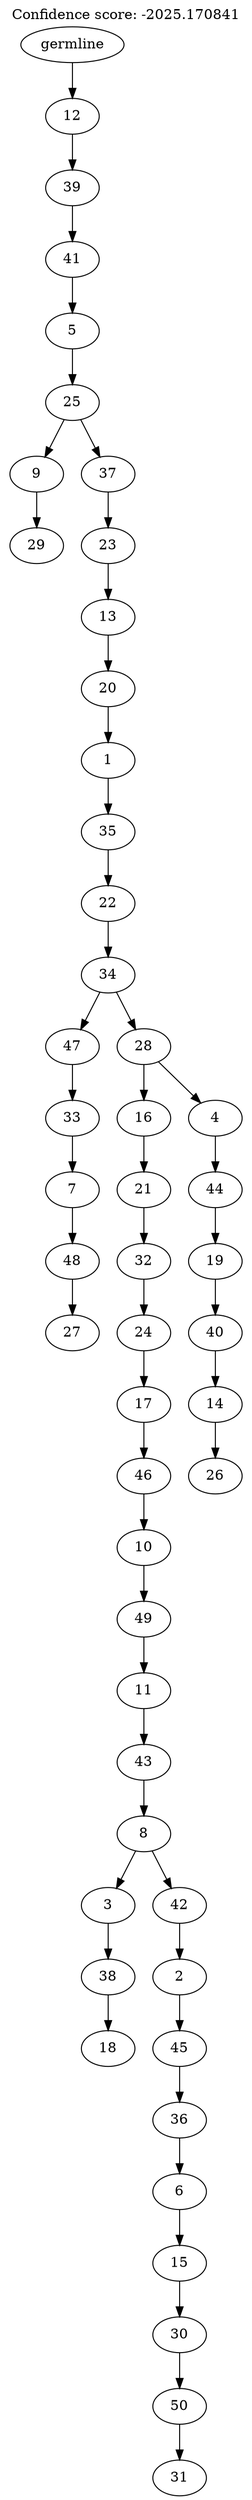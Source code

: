 digraph g {
	"49" -> "50";
	"50" [label="29"];
	"47" -> "48";
	"48" [label="27"];
	"46" -> "47";
	"47" [label="48"];
	"45" -> "46";
	"46" [label="7"];
	"44" -> "45";
	"45" [label="33"];
	"42" -> "43";
	"43" [label="18"];
	"41" -> "42";
	"42" [label="38"];
	"39" -> "40";
	"40" [label="31"];
	"38" -> "39";
	"39" [label="50"];
	"37" -> "38";
	"38" [label="30"];
	"36" -> "37";
	"37" [label="15"];
	"35" -> "36";
	"36" [label="6"];
	"34" -> "35";
	"35" [label="36"];
	"33" -> "34";
	"34" [label="45"];
	"32" -> "33";
	"33" [label="2"];
	"31" -> "32";
	"32" [label="42"];
	"31" -> "41";
	"41" [label="3"];
	"30" -> "31";
	"31" [label="8"];
	"29" -> "30";
	"30" [label="43"];
	"28" -> "29";
	"29" [label="11"];
	"27" -> "28";
	"28" [label="49"];
	"26" -> "27";
	"27" [label="10"];
	"25" -> "26";
	"26" [label="46"];
	"24" -> "25";
	"25" [label="17"];
	"23" -> "24";
	"24" [label="24"];
	"22" -> "23";
	"23" [label="32"];
	"21" -> "22";
	"22" [label="21"];
	"19" -> "20";
	"20" [label="26"];
	"18" -> "19";
	"19" [label="14"];
	"17" -> "18";
	"18" [label="40"];
	"16" -> "17";
	"17" [label="19"];
	"15" -> "16";
	"16" [label="44"];
	"14" -> "15";
	"15" [label="4"];
	"14" -> "21";
	"21" [label="16"];
	"13" -> "14";
	"14" [label="28"];
	"13" -> "44";
	"44" [label="47"];
	"12" -> "13";
	"13" [label="34"];
	"11" -> "12";
	"12" [label="22"];
	"10" -> "11";
	"11" [label="35"];
	"9" -> "10";
	"10" [label="1"];
	"8" -> "9";
	"9" [label="20"];
	"7" -> "8";
	"8" [label="13"];
	"6" -> "7";
	"7" [label="23"];
	"5" -> "6";
	"6" [label="37"];
	"5" -> "49";
	"49" [label="9"];
	"4" -> "5";
	"5" [label="25"];
	"3" -> "4";
	"4" [label="5"];
	"2" -> "3";
	"3" [label="41"];
	"1" -> "2";
	"2" [label="39"];
	"0" -> "1";
	"1" [label="12"];
	"0" [label="germline"];
	labelloc="t";
	label="Confidence score: -2025.170841";
}
